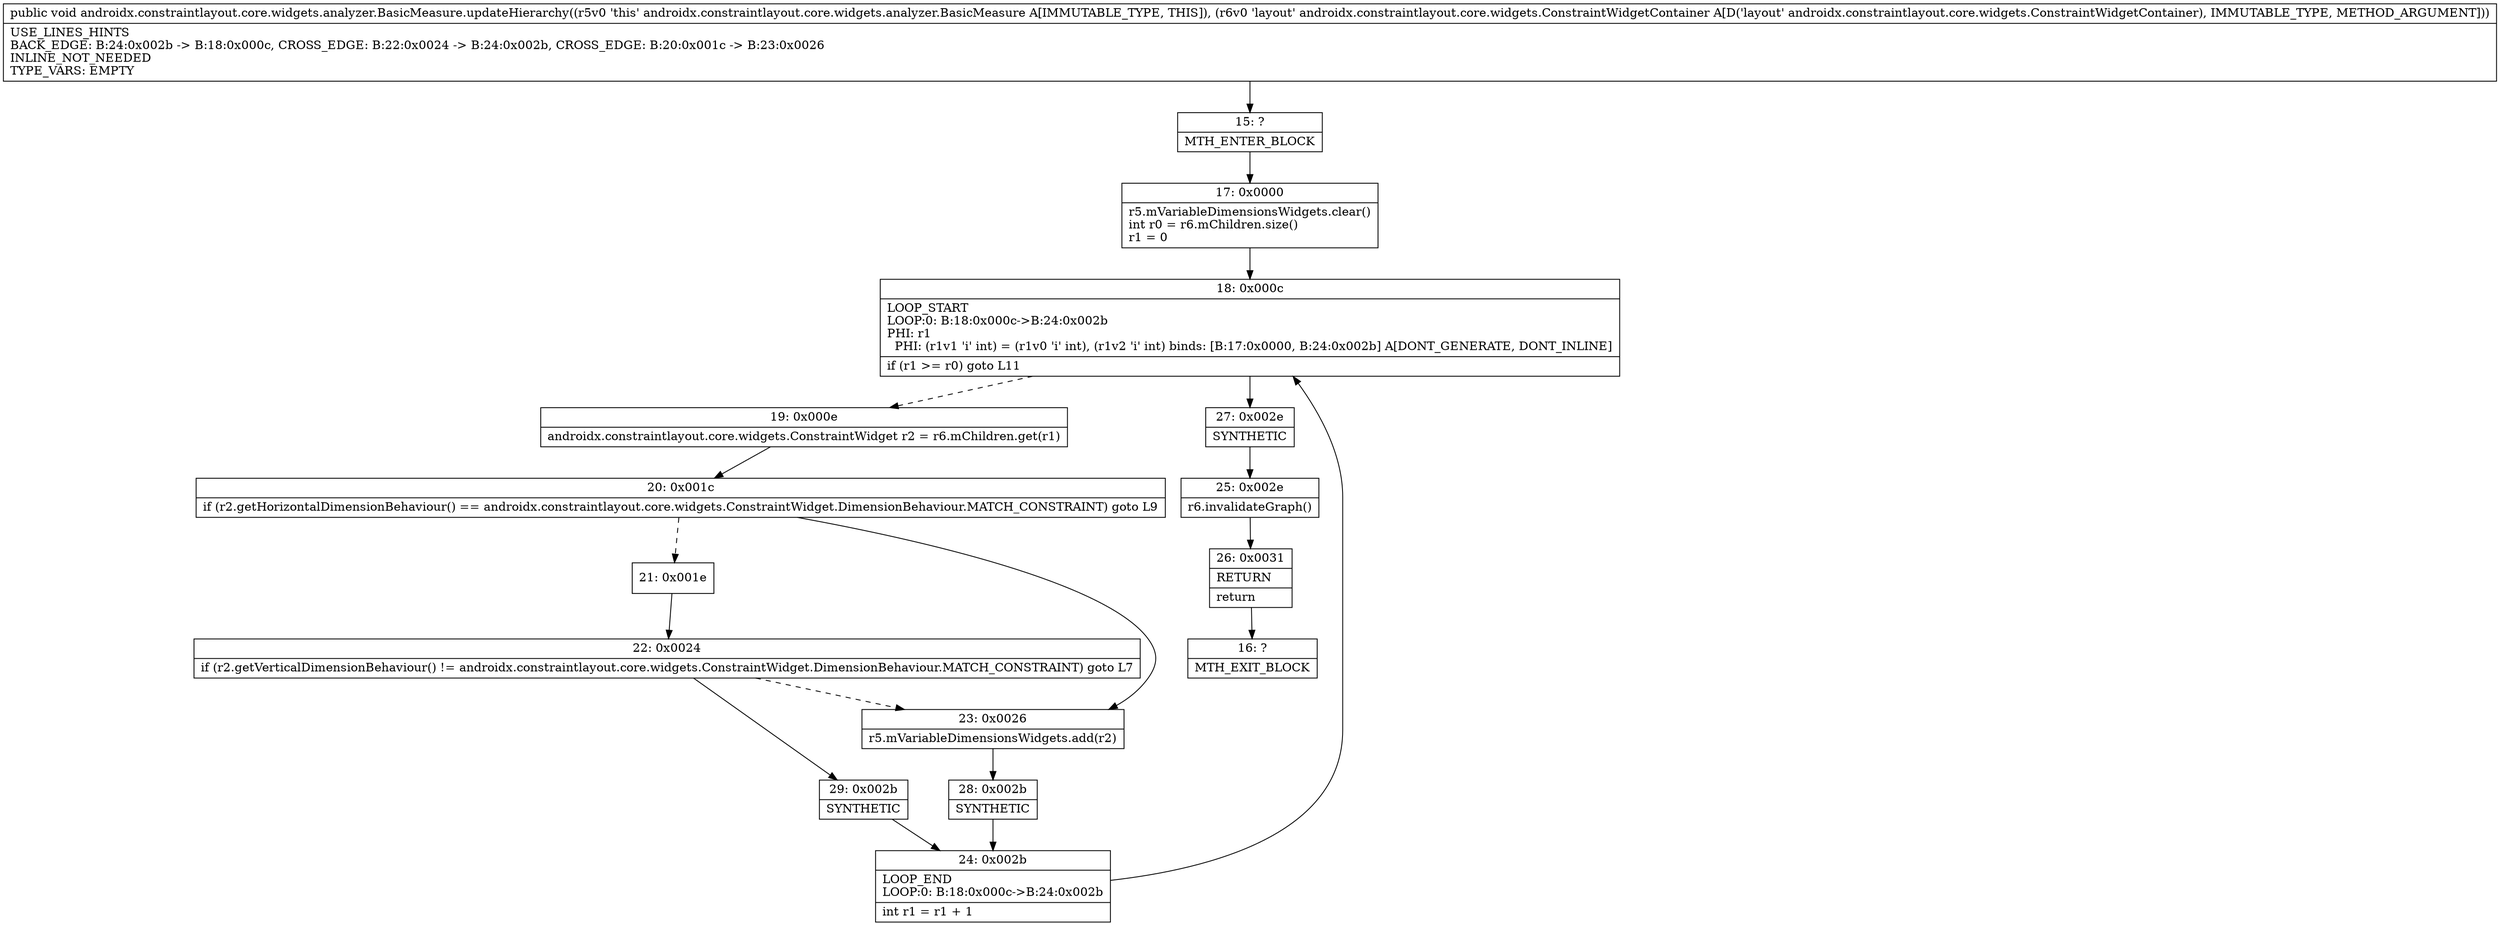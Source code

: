digraph "CFG forandroidx.constraintlayout.core.widgets.analyzer.BasicMeasure.updateHierarchy(Landroidx\/constraintlayout\/core\/widgets\/ConstraintWidgetContainer;)V" {
Node_15 [shape=record,label="{15\:\ ?|MTH_ENTER_BLOCK\l}"];
Node_17 [shape=record,label="{17\:\ 0x0000|r5.mVariableDimensionsWidgets.clear()\lint r0 = r6.mChildren.size()\lr1 = 0\l}"];
Node_18 [shape=record,label="{18\:\ 0x000c|LOOP_START\lLOOP:0: B:18:0x000c\-\>B:24:0x002b\lPHI: r1 \l  PHI: (r1v1 'i' int) = (r1v0 'i' int), (r1v2 'i' int) binds: [B:17:0x0000, B:24:0x002b] A[DONT_GENERATE, DONT_INLINE]\l|if (r1 \>= r0) goto L11\l}"];
Node_19 [shape=record,label="{19\:\ 0x000e|androidx.constraintlayout.core.widgets.ConstraintWidget r2 = r6.mChildren.get(r1)\l}"];
Node_20 [shape=record,label="{20\:\ 0x001c|if (r2.getHorizontalDimensionBehaviour() == androidx.constraintlayout.core.widgets.ConstraintWidget.DimensionBehaviour.MATCH_CONSTRAINT) goto L9\l}"];
Node_21 [shape=record,label="{21\:\ 0x001e}"];
Node_22 [shape=record,label="{22\:\ 0x0024|if (r2.getVerticalDimensionBehaviour() != androidx.constraintlayout.core.widgets.ConstraintWidget.DimensionBehaviour.MATCH_CONSTRAINT) goto L7\l}"];
Node_29 [shape=record,label="{29\:\ 0x002b|SYNTHETIC\l}"];
Node_24 [shape=record,label="{24\:\ 0x002b|LOOP_END\lLOOP:0: B:18:0x000c\-\>B:24:0x002b\l|int r1 = r1 + 1\l}"];
Node_23 [shape=record,label="{23\:\ 0x0026|r5.mVariableDimensionsWidgets.add(r2)\l}"];
Node_28 [shape=record,label="{28\:\ 0x002b|SYNTHETIC\l}"];
Node_27 [shape=record,label="{27\:\ 0x002e|SYNTHETIC\l}"];
Node_25 [shape=record,label="{25\:\ 0x002e|r6.invalidateGraph()\l}"];
Node_26 [shape=record,label="{26\:\ 0x0031|RETURN\l|return\l}"];
Node_16 [shape=record,label="{16\:\ ?|MTH_EXIT_BLOCK\l}"];
MethodNode[shape=record,label="{public void androidx.constraintlayout.core.widgets.analyzer.BasicMeasure.updateHierarchy((r5v0 'this' androidx.constraintlayout.core.widgets.analyzer.BasicMeasure A[IMMUTABLE_TYPE, THIS]), (r6v0 'layout' androidx.constraintlayout.core.widgets.ConstraintWidgetContainer A[D('layout' androidx.constraintlayout.core.widgets.ConstraintWidgetContainer), IMMUTABLE_TYPE, METHOD_ARGUMENT]))  | USE_LINES_HINTS\lBACK_EDGE: B:24:0x002b \-\> B:18:0x000c, CROSS_EDGE: B:22:0x0024 \-\> B:24:0x002b, CROSS_EDGE: B:20:0x001c \-\> B:23:0x0026\lINLINE_NOT_NEEDED\lTYPE_VARS: EMPTY\l}"];
MethodNode -> Node_15;Node_15 -> Node_17;
Node_17 -> Node_18;
Node_18 -> Node_19[style=dashed];
Node_18 -> Node_27;
Node_19 -> Node_20;
Node_20 -> Node_21[style=dashed];
Node_20 -> Node_23;
Node_21 -> Node_22;
Node_22 -> Node_23[style=dashed];
Node_22 -> Node_29;
Node_29 -> Node_24;
Node_24 -> Node_18;
Node_23 -> Node_28;
Node_28 -> Node_24;
Node_27 -> Node_25;
Node_25 -> Node_26;
Node_26 -> Node_16;
}

